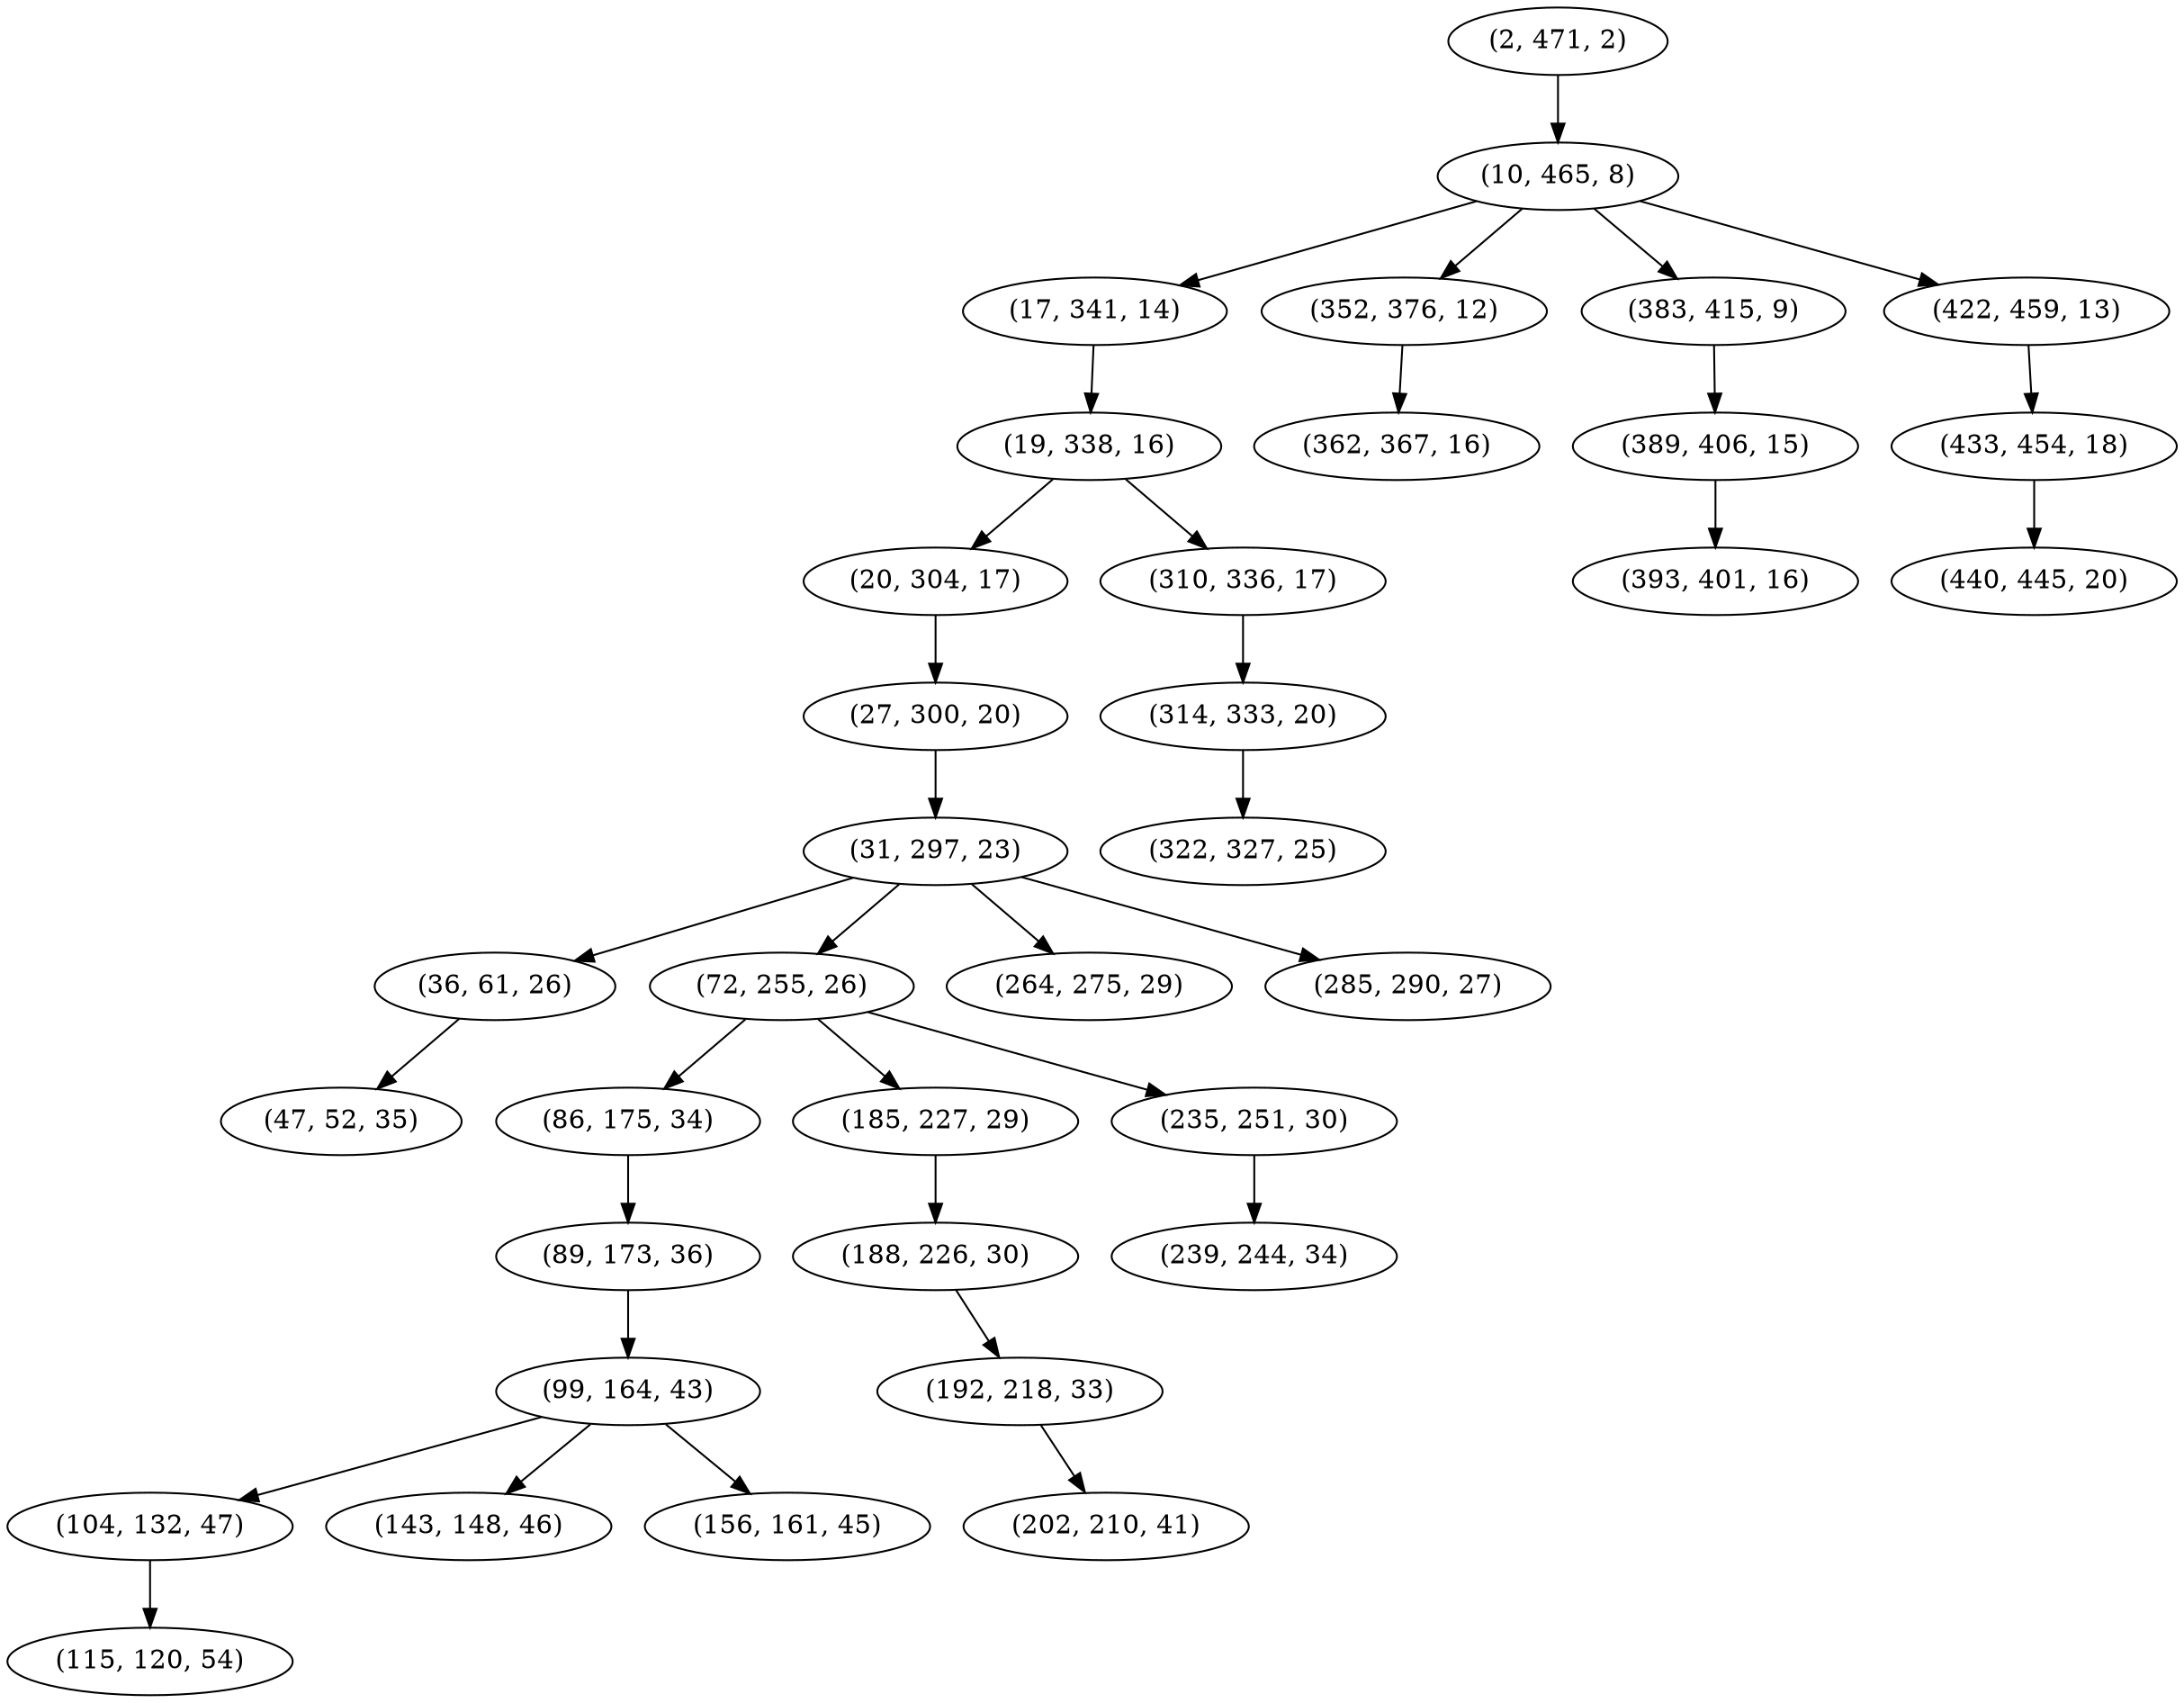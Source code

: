 digraph tree {
    "(2, 471, 2)";
    "(10, 465, 8)";
    "(17, 341, 14)";
    "(19, 338, 16)";
    "(20, 304, 17)";
    "(27, 300, 20)";
    "(31, 297, 23)";
    "(36, 61, 26)";
    "(47, 52, 35)";
    "(72, 255, 26)";
    "(86, 175, 34)";
    "(89, 173, 36)";
    "(99, 164, 43)";
    "(104, 132, 47)";
    "(115, 120, 54)";
    "(143, 148, 46)";
    "(156, 161, 45)";
    "(185, 227, 29)";
    "(188, 226, 30)";
    "(192, 218, 33)";
    "(202, 210, 41)";
    "(235, 251, 30)";
    "(239, 244, 34)";
    "(264, 275, 29)";
    "(285, 290, 27)";
    "(310, 336, 17)";
    "(314, 333, 20)";
    "(322, 327, 25)";
    "(352, 376, 12)";
    "(362, 367, 16)";
    "(383, 415, 9)";
    "(389, 406, 15)";
    "(393, 401, 16)";
    "(422, 459, 13)";
    "(433, 454, 18)";
    "(440, 445, 20)";
    "(2, 471, 2)" -> "(10, 465, 8)";
    "(10, 465, 8)" -> "(17, 341, 14)";
    "(10, 465, 8)" -> "(352, 376, 12)";
    "(10, 465, 8)" -> "(383, 415, 9)";
    "(10, 465, 8)" -> "(422, 459, 13)";
    "(17, 341, 14)" -> "(19, 338, 16)";
    "(19, 338, 16)" -> "(20, 304, 17)";
    "(19, 338, 16)" -> "(310, 336, 17)";
    "(20, 304, 17)" -> "(27, 300, 20)";
    "(27, 300, 20)" -> "(31, 297, 23)";
    "(31, 297, 23)" -> "(36, 61, 26)";
    "(31, 297, 23)" -> "(72, 255, 26)";
    "(31, 297, 23)" -> "(264, 275, 29)";
    "(31, 297, 23)" -> "(285, 290, 27)";
    "(36, 61, 26)" -> "(47, 52, 35)";
    "(72, 255, 26)" -> "(86, 175, 34)";
    "(72, 255, 26)" -> "(185, 227, 29)";
    "(72, 255, 26)" -> "(235, 251, 30)";
    "(86, 175, 34)" -> "(89, 173, 36)";
    "(89, 173, 36)" -> "(99, 164, 43)";
    "(99, 164, 43)" -> "(104, 132, 47)";
    "(99, 164, 43)" -> "(143, 148, 46)";
    "(99, 164, 43)" -> "(156, 161, 45)";
    "(104, 132, 47)" -> "(115, 120, 54)";
    "(185, 227, 29)" -> "(188, 226, 30)";
    "(188, 226, 30)" -> "(192, 218, 33)";
    "(192, 218, 33)" -> "(202, 210, 41)";
    "(235, 251, 30)" -> "(239, 244, 34)";
    "(310, 336, 17)" -> "(314, 333, 20)";
    "(314, 333, 20)" -> "(322, 327, 25)";
    "(352, 376, 12)" -> "(362, 367, 16)";
    "(383, 415, 9)" -> "(389, 406, 15)";
    "(389, 406, 15)" -> "(393, 401, 16)";
    "(422, 459, 13)" -> "(433, 454, 18)";
    "(433, 454, 18)" -> "(440, 445, 20)";
}
